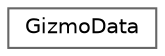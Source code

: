 digraph "Graphical Class Hierarchy"
{
 // LATEX_PDF_SIZE
  bgcolor="transparent";
  edge [fontname=Helvetica,fontsize=10,labelfontname=Helvetica,labelfontsize=10];
  node [fontname=Helvetica,fontsize=10,shape=box,height=0.2,width=0.4];
  rankdir="LR";
  Node0 [id="Node000000",label="GizmoData",height=0.2,width=0.4,color="grey40", fillcolor="white", style="filled",URL="$struct_gizmo_data.html",tooltip=" "];
}
